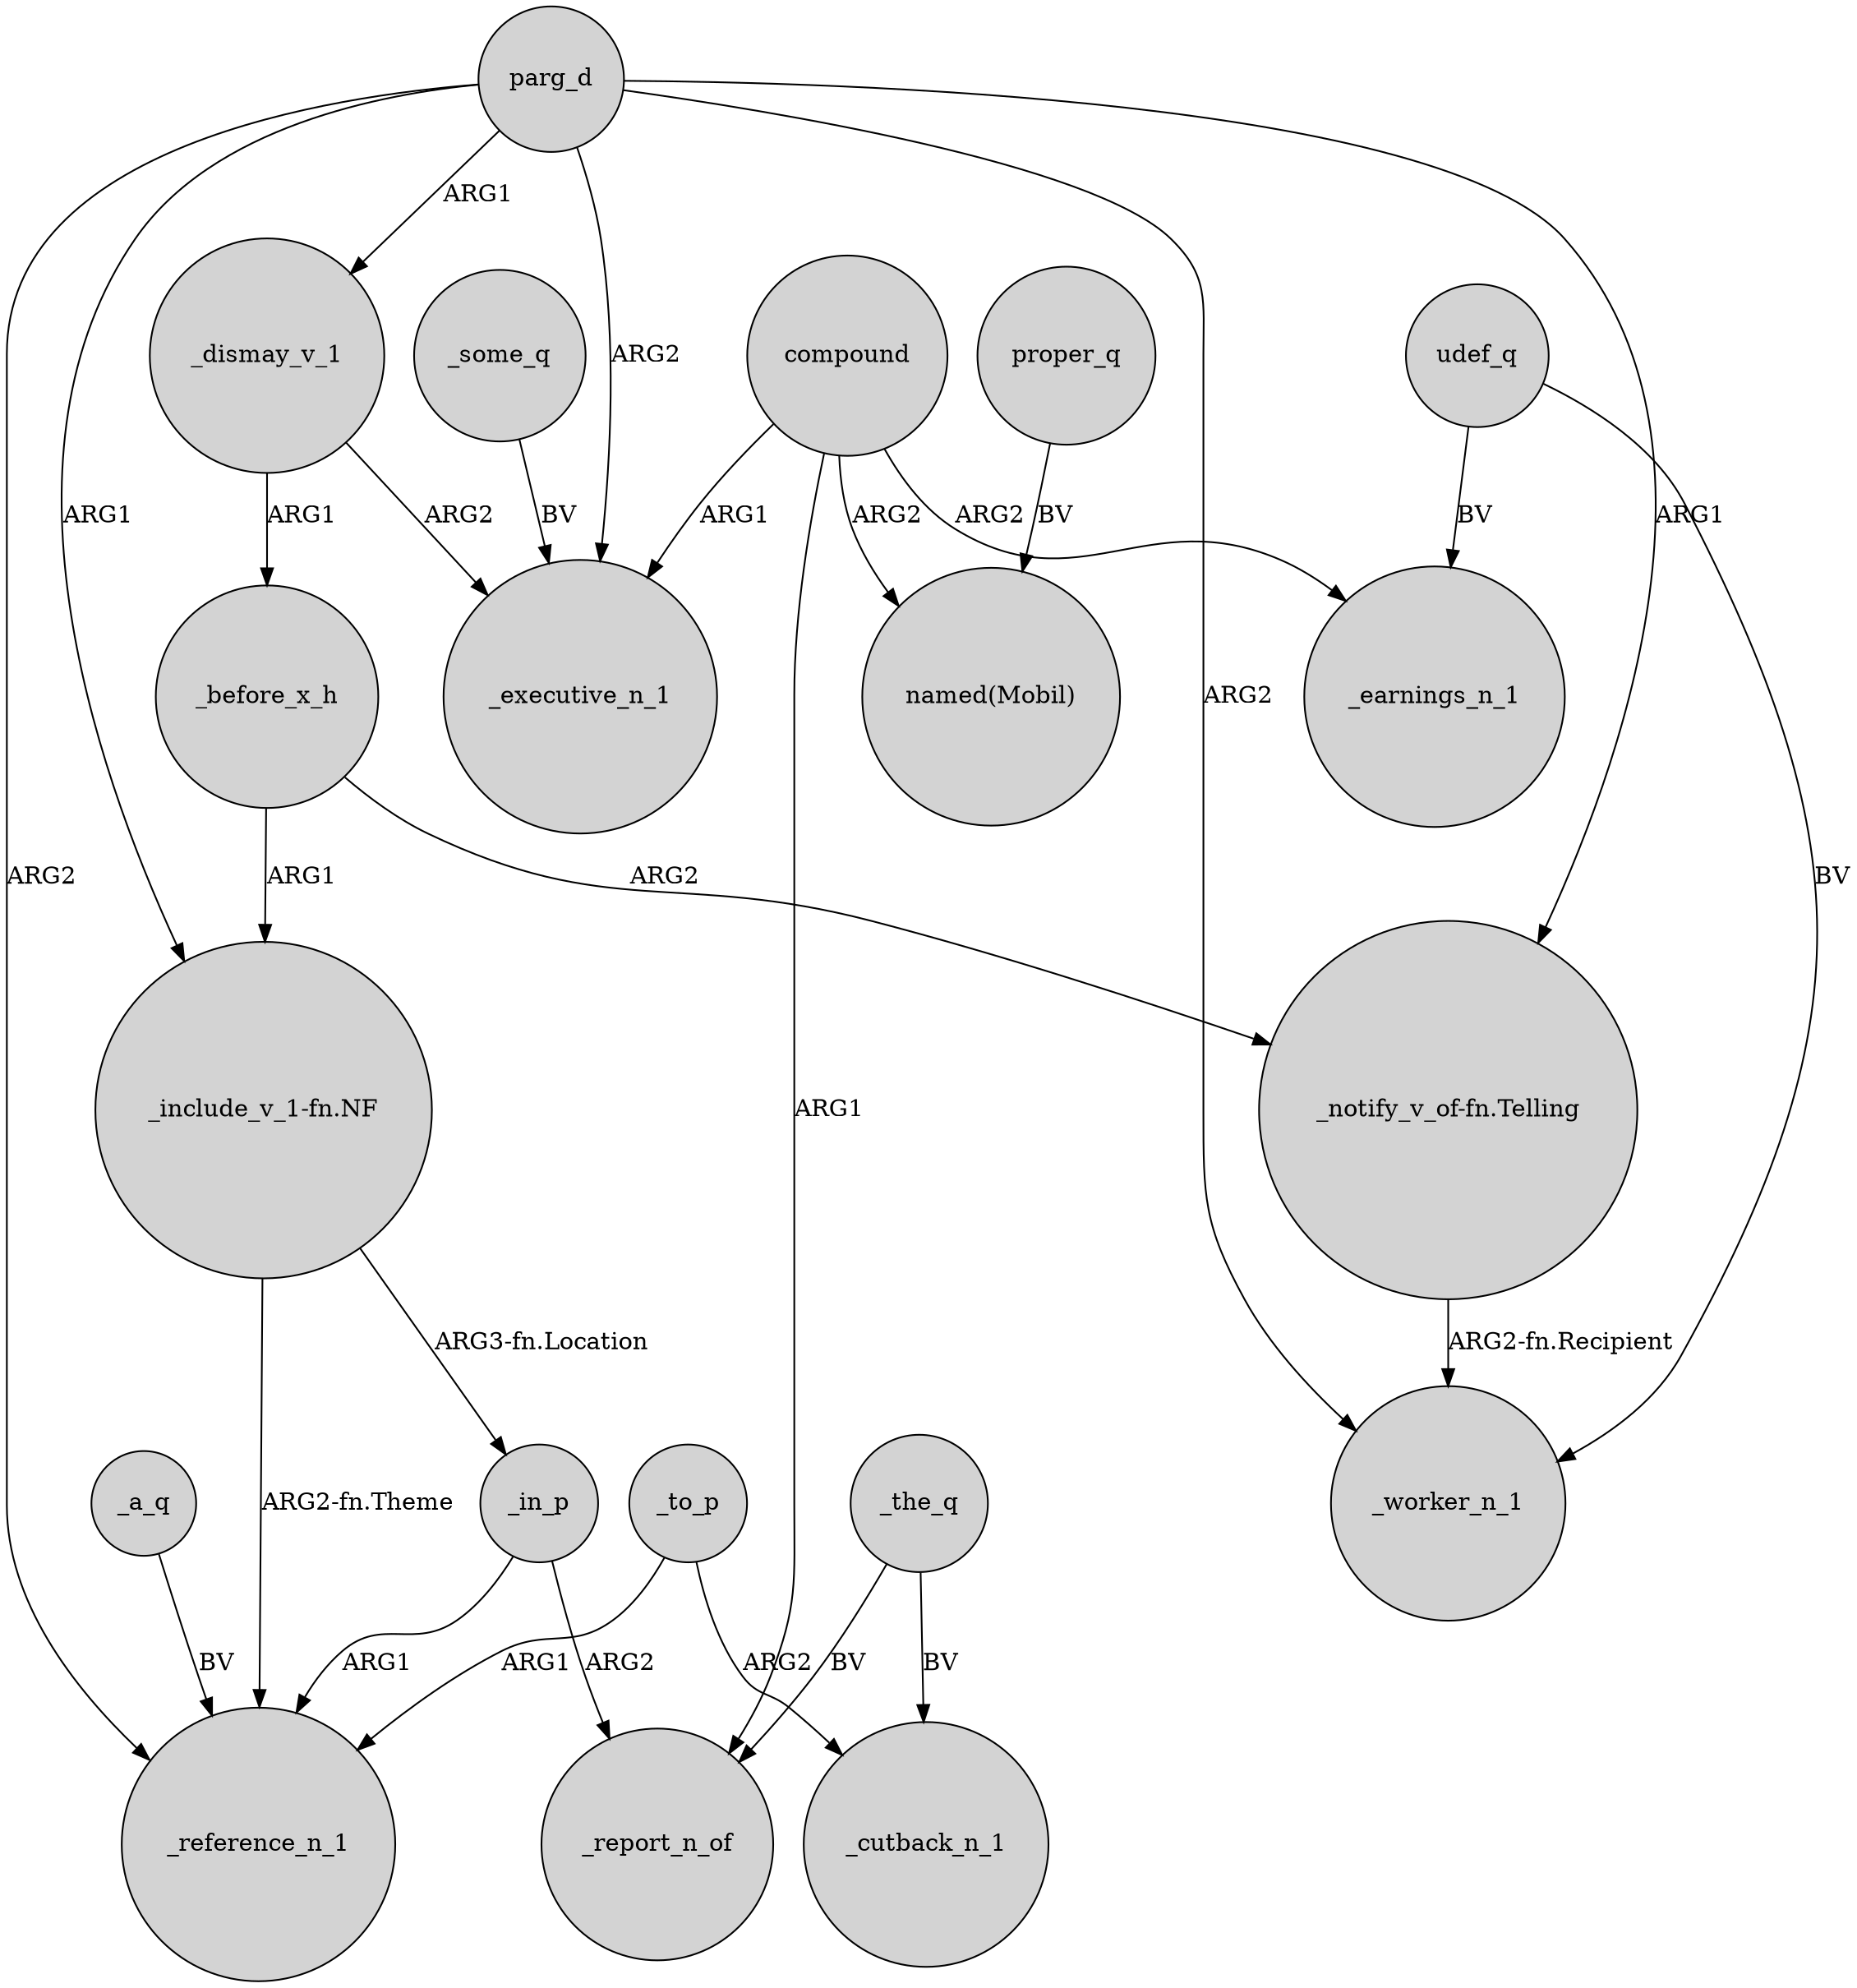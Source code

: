 digraph {
	node [shape=circle style=filled]
	compound -> _report_n_of [label=ARG1]
	_some_q -> _executive_n_1 [label=BV]
	parg_d -> _reference_n_1 [label=ARG2]
	_in_p -> _report_n_of [label=ARG2]
	parg_d -> "_notify_v_of-fn.Telling" [label=ARG1]
	udef_q -> _worker_n_1 [label=BV]
	udef_q -> _earnings_n_1 [label=BV]
	compound -> _executive_n_1 [label=ARG1]
	compound -> "named(Mobil)" [label=ARG2]
	proper_q -> "named(Mobil)" [label=BV]
	parg_d -> _dismay_v_1 [label=ARG1]
	_to_p -> _reference_n_1 [label=ARG1]
	parg_d -> _executive_n_1 [label=ARG2]
	_dismay_v_1 -> _executive_n_1 [label=ARG2]
	_the_q -> _report_n_of [label=BV]
	_a_q -> _reference_n_1 [label=BV]
	_the_q -> _cutback_n_1 [label=BV]
	_before_x_h -> "_notify_v_of-fn.Telling" [label=ARG2]
	_in_p -> _reference_n_1 [label=ARG1]
	"_notify_v_of-fn.Telling" -> _worker_n_1 [label="ARG2-fn.Recipient"]
	_before_x_h -> "_include_v_1-fn.NF" [label=ARG1]
	_dismay_v_1 -> _before_x_h [label=ARG1]
	compound -> _earnings_n_1 [label=ARG2]
	"_include_v_1-fn.NF" -> _reference_n_1 [label="ARG2-fn.Theme"]
	parg_d -> _worker_n_1 [label=ARG2]
	_to_p -> _cutback_n_1 [label=ARG2]
	parg_d -> "_include_v_1-fn.NF" [label=ARG1]
	"_include_v_1-fn.NF" -> _in_p [label="ARG3-fn.Location"]
}
